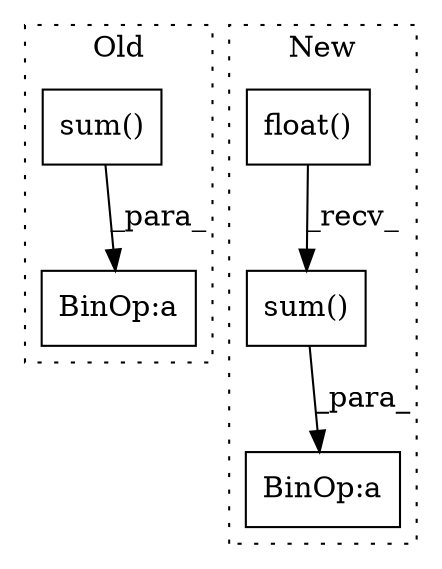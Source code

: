 digraph G {
subgraph cluster0 {
1 [label="sum()" a="75" s="8409,8537" l="122,19" shape="box"];
4 [label="BinOp:a" a="82" s="8621" l="3" shape="box"];
label = "Old";
style="dotted";
}
subgraph cluster1 {
2 [label="float()" a="75" s="8804" l="20" shape="box"];
3 [label="sum()" a="75" s="8804" l="26" shape="box"];
5 [label="BinOp:a" a="82" s="8830" l="3" shape="box"];
label = "New";
style="dotted";
}
1 -> 4 [label="_para_"];
2 -> 3 [label="_recv_"];
3 -> 5 [label="_para_"];
}